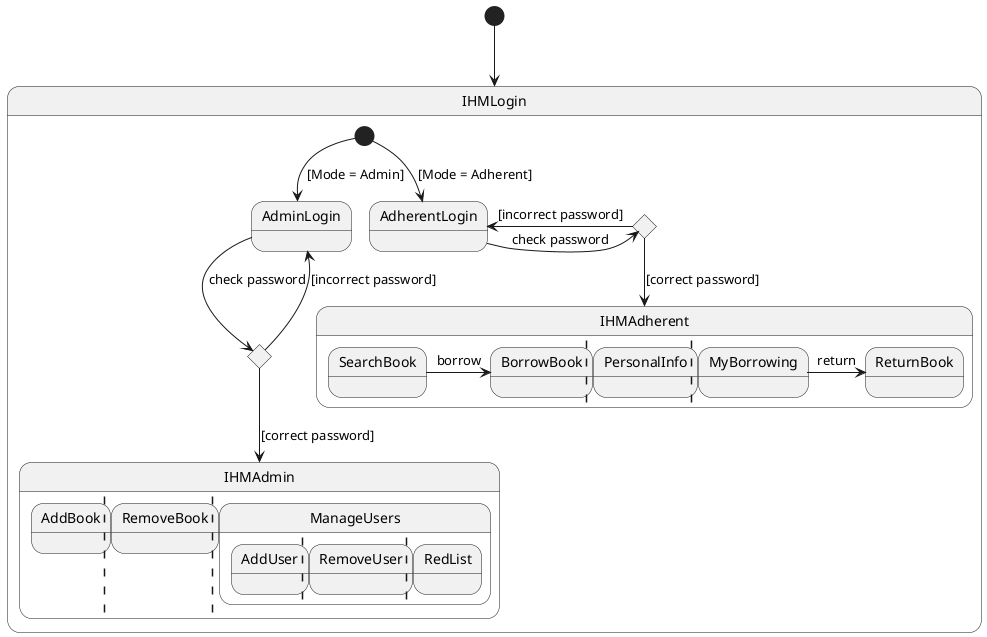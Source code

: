 @startuml
'scale 350 width

[*] --> IHMLogin

state IHMLogin {
    [*] --> AdminLogin  : [Mode = Admin]
    [*] --> AdherentLogin : [Mode = Adherent]

    state testLoginAdmin <<choice>>
    state testLoginAdherent <<choice>>

    AdminLogin -> testLoginAdmin : check password
    AdherentLogin -> testLoginAdherent : check password

    testLoginAdmin --> AdminLogin : [incorrect password]
    testLoginAdherent -> AdherentLogin : [incorrect password]
    testLoginAdmin --> IHMAdmin : [correct password]
    testLoginAdherent --> IHMAdherent : [correct password]
}




state IHMAdmin {
    state AddBook
    ||
    state RemoveBook
    ||
    state ManageUsers {
        state AddUser
        ||
        state RemoveUser
        ||
        state RedList
    }
}

state IHMAdherent {
    state SearchBook
    state BorrowBook

    SearchBook -> BorrowBook : borrow
    ||
    state PersonalInfo
    ||
    state MyBorrowing
    state ReturnBook
    MyBorrowing -> ReturnBook : return
}


@enduml